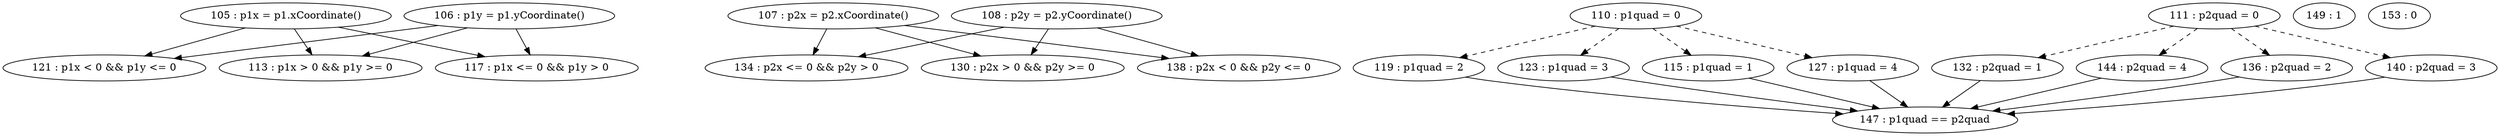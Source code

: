 digraph G {
"105 : p1x = p1.xCoordinate()"
"105 : p1x = p1.xCoordinate()" -> "121 : p1x < 0 && p1y <= 0"
"105 : p1x = p1.xCoordinate()" -> "113 : p1x > 0 && p1y >= 0"
"105 : p1x = p1.xCoordinate()" -> "117 : p1x <= 0 && p1y > 0"
"106 : p1y = p1.yCoordinate()"
"106 : p1y = p1.yCoordinate()" -> "121 : p1x < 0 && p1y <= 0"
"106 : p1y = p1.yCoordinate()" -> "113 : p1x > 0 && p1y >= 0"
"106 : p1y = p1.yCoordinate()" -> "117 : p1x <= 0 && p1y > 0"
"107 : p2x = p2.xCoordinate()"
"107 : p2x = p2.xCoordinate()" -> "134 : p2x <= 0 && p2y > 0"
"107 : p2x = p2.xCoordinate()" -> "130 : p2x > 0 && p2y >= 0"
"107 : p2x = p2.xCoordinate()" -> "138 : p2x < 0 && p2y <= 0"
"108 : p2y = p2.yCoordinate()"
"108 : p2y = p2.yCoordinate()" -> "134 : p2x <= 0 && p2y > 0"
"108 : p2y = p2.yCoordinate()" -> "130 : p2x > 0 && p2y >= 0"
"108 : p2y = p2.yCoordinate()" -> "138 : p2x < 0 && p2y <= 0"
"110 : p1quad = 0"
"110 : p1quad = 0" -> "119 : p1quad = 2" [style=dashed]
"110 : p1quad = 0" -> "123 : p1quad = 3" [style=dashed]
"110 : p1quad = 0" -> "115 : p1quad = 1" [style=dashed]
"110 : p1quad = 0" -> "127 : p1quad = 4" [style=dashed]
"111 : p2quad = 0"
"111 : p2quad = 0" -> "132 : p2quad = 1" [style=dashed]
"111 : p2quad = 0" -> "144 : p2quad = 4" [style=dashed]
"111 : p2quad = 0" -> "136 : p2quad = 2" [style=dashed]
"111 : p2quad = 0" -> "140 : p2quad = 3" [style=dashed]
"113 : p1x > 0 && p1y >= 0"
"115 : p1quad = 1"
"115 : p1quad = 1" -> "147 : p1quad == p2quad"
"117 : p1x <= 0 && p1y > 0"
"119 : p1quad = 2"
"119 : p1quad = 2" -> "147 : p1quad == p2quad"
"121 : p1x < 0 && p1y <= 0"
"123 : p1quad = 3"
"123 : p1quad = 3" -> "147 : p1quad == p2quad"
"127 : p1quad = 4"
"127 : p1quad = 4" -> "147 : p1quad == p2quad"
"130 : p2x > 0 && p2y >= 0"
"132 : p2quad = 1"
"132 : p2quad = 1" -> "147 : p1quad == p2quad"
"134 : p2x <= 0 && p2y > 0"
"136 : p2quad = 2"
"136 : p2quad = 2" -> "147 : p1quad == p2quad"
"138 : p2x < 0 && p2y <= 0"
"140 : p2quad = 3"
"140 : p2quad = 3" -> "147 : p1quad == p2quad"
"144 : p2quad = 4"
"144 : p2quad = 4" -> "147 : p1quad == p2quad"
"147 : p1quad == p2quad"
"149 : 1"
"153 : 0"
}